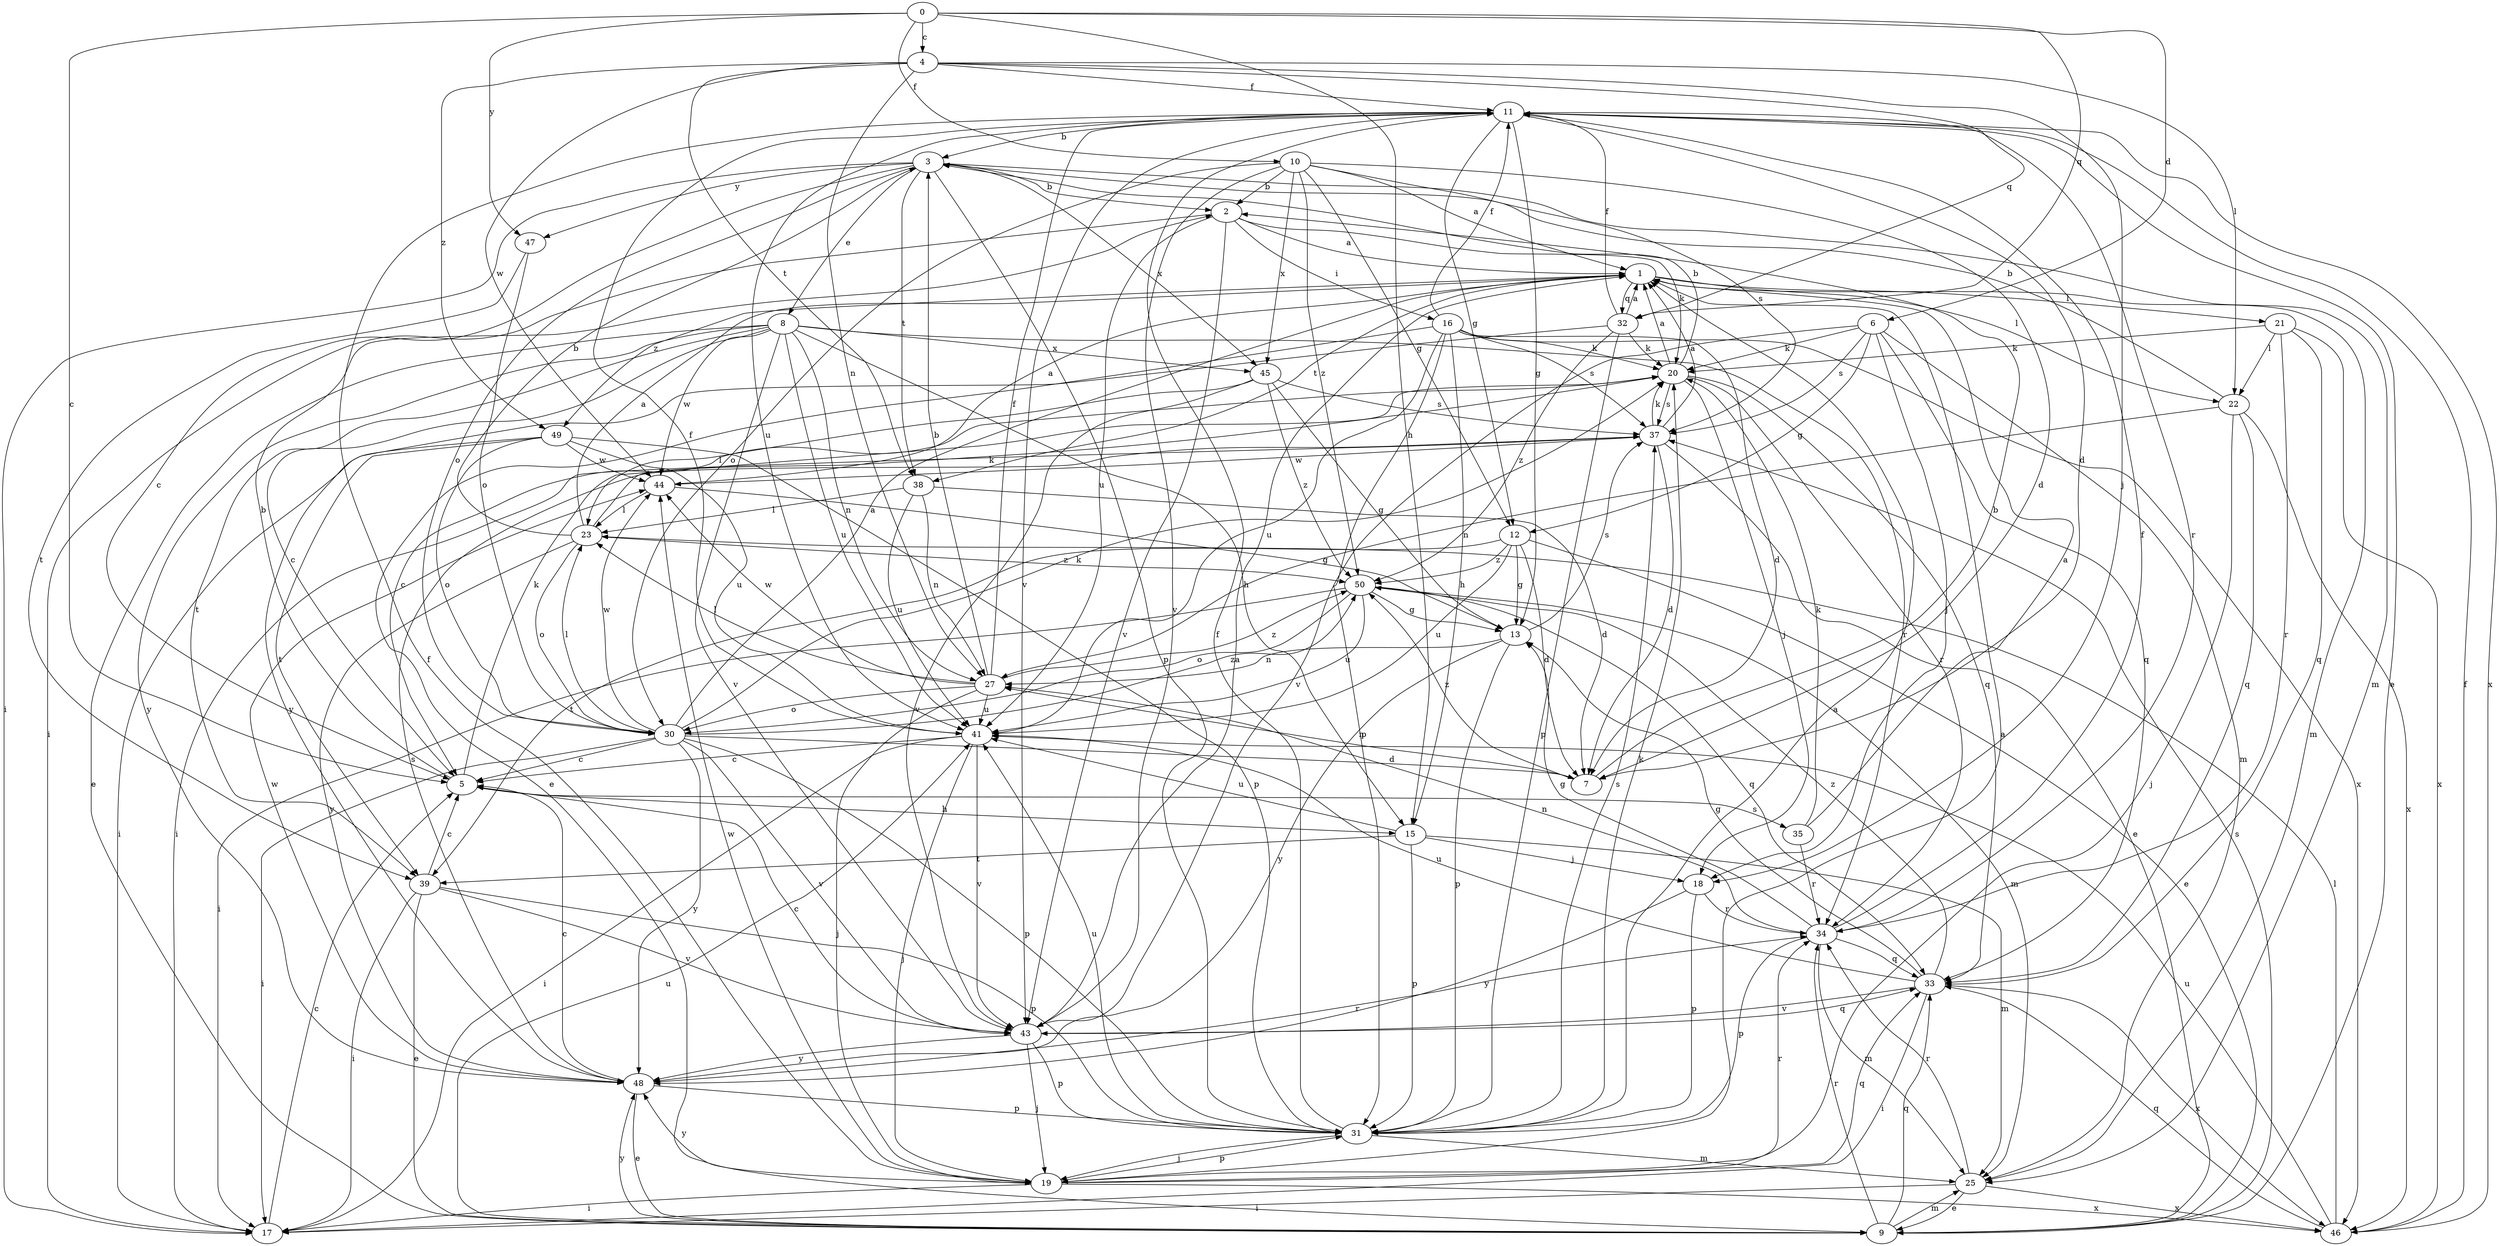 strict digraph  {
0;
1;
2;
3;
4;
5;
6;
7;
8;
9;
10;
11;
12;
13;
15;
16;
17;
18;
19;
20;
21;
22;
23;
25;
27;
30;
31;
32;
33;
34;
35;
37;
38;
39;
41;
43;
44;
45;
46;
47;
48;
49;
50;
0 -> 4  [label=c];
0 -> 5  [label=c];
0 -> 6  [label=d];
0 -> 10  [label=f];
0 -> 15  [label=h];
0 -> 32  [label=q];
0 -> 47  [label=y];
1 -> 21  [label=l];
1 -> 22  [label=l];
1 -> 25  [label=m];
1 -> 32  [label=q];
1 -> 38  [label=t];
1 -> 49  [label=z];
2 -> 1  [label=a];
2 -> 16  [label=i];
2 -> 17  [label=i];
2 -> 20  [label=k];
2 -> 41  [label=u];
2 -> 43  [label=v];
3 -> 2  [label=b];
3 -> 5  [label=c];
3 -> 8  [label=e];
3 -> 17  [label=i];
3 -> 25  [label=m];
3 -> 30  [label=o];
3 -> 31  [label=p];
3 -> 38  [label=t];
3 -> 45  [label=x];
3 -> 47  [label=y];
4 -> 11  [label=f];
4 -> 18  [label=j];
4 -> 22  [label=l];
4 -> 27  [label=n];
4 -> 32  [label=q];
4 -> 38  [label=t];
4 -> 44  [label=w];
4 -> 49  [label=z];
5 -> 2  [label=b];
5 -> 15  [label=h];
5 -> 20  [label=k];
5 -> 35  [label=s];
6 -> 12  [label=g];
6 -> 18  [label=j];
6 -> 20  [label=k];
6 -> 25  [label=m];
6 -> 33  [label=q];
6 -> 37  [label=s];
6 -> 43  [label=v];
7 -> 2  [label=b];
7 -> 27  [label=n];
7 -> 50  [label=z];
8 -> 5  [label=c];
8 -> 9  [label=e];
8 -> 15  [label=h];
8 -> 27  [label=n];
8 -> 34  [label=r];
8 -> 39  [label=t];
8 -> 41  [label=u];
8 -> 43  [label=v];
8 -> 44  [label=w];
8 -> 45  [label=x];
8 -> 48  [label=y];
9 -> 25  [label=m];
9 -> 33  [label=q];
9 -> 34  [label=r];
9 -> 37  [label=s];
9 -> 41  [label=u];
9 -> 48  [label=y];
10 -> 1  [label=a];
10 -> 2  [label=b];
10 -> 7  [label=d];
10 -> 12  [label=g];
10 -> 30  [label=o];
10 -> 37  [label=s];
10 -> 43  [label=v];
10 -> 45  [label=x];
10 -> 50  [label=z];
11 -> 3  [label=b];
11 -> 7  [label=d];
11 -> 9  [label=e];
11 -> 12  [label=g];
11 -> 13  [label=g];
11 -> 34  [label=r];
11 -> 41  [label=u];
11 -> 43  [label=v];
11 -> 46  [label=x];
12 -> 7  [label=d];
12 -> 9  [label=e];
12 -> 13  [label=g];
12 -> 39  [label=t];
12 -> 41  [label=u];
12 -> 50  [label=z];
13 -> 27  [label=n];
13 -> 31  [label=p];
13 -> 37  [label=s];
13 -> 48  [label=y];
15 -> 18  [label=j];
15 -> 25  [label=m];
15 -> 31  [label=p];
15 -> 39  [label=t];
15 -> 41  [label=u];
16 -> 7  [label=d];
16 -> 9  [label=e];
16 -> 11  [label=f];
16 -> 15  [label=h];
16 -> 20  [label=k];
16 -> 31  [label=p];
16 -> 37  [label=s];
16 -> 41  [label=u];
16 -> 46  [label=x];
17 -> 5  [label=c];
18 -> 31  [label=p];
18 -> 34  [label=r];
18 -> 48  [label=y];
19 -> 1  [label=a];
19 -> 11  [label=f];
19 -> 17  [label=i];
19 -> 31  [label=p];
19 -> 33  [label=q];
19 -> 34  [label=r];
19 -> 44  [label=w];
19 -> 46  [label=x];
19 -> 48  [label=y];
20 -> 1  [label=a];
20 -> 3  [label=b];
20 -> 5  [label=c];
20 -> 18  [label=j];
20 -> 33  [label=q];
20 -> 34  [label=r];
20 -> 37  [label=s];
21 -> 20  [label=k];
21 -> 22  [label=l];
21 -> 33  [label=q];
21 -> 34  [label=r];
21 -> 46  [label=x];
22 -> 3  [label=b];
22 -> 19  [label=j];
22 -> 27  [label=n];
22 -> 33  [label=q];
22 -> 46  [label=x];
23 -> 1  [label=a];
23 -> 3  [label=b];
23 -> 20  [label=k];
23 -> 30  [label=o];
23 -> 48  [label=y];
23 -> 50  [label=z];
25 -> 9  [label=e];
25 -> 17  [label=i];
25 -> 34  [label=r];
25 -> 46  [label=x];
27 -> 3  [label=b];
27 -> 11  [label=f];
27 -> 19  [label=j];
27 -> 23  [label=l];
27 -> 30  [label=o];
27 -> 41  [label=u];
27 -> 44  [label=w];
27 -> 50  [label=z];
30 -> 1  [label=a];
30 -> 5  [label=c];
30 -> 7  [label=d];
30 -> 17  [label=i];
30 -> 20  [label=k];
30 -> 23  [label=l];
30 -> 31  [label=p];
30 -> 43  [label=v];
30 -> 44  [label=w];
30 -> 48  [label=y];
30 -> 50  [label=z];
31 -> 1  [label=a];
31 -> 11  [label=f];
31 -> 19  [label=j];
31 -> 20  [label=k];
31 -> 25  [label=m];
31 -> 37  [label=s];
31 -> 41  [label=u];
32 -> 1  [label=a];
32 -> 11  [label=f];
32 -> 20  [label=k];
32 -> 31  [label=p];
32 -> 48  [label=y];
32 -> 50  [label=z];
33 -> 13  [label=g];
33 -> 17  [label=i];
33 -> 41  [label=u];
33 -> 43  [label=v];
33 -> 46  [label=x];
33 -> 50  [label=z];
34 -> 11  [label=f];
34 -> 13  [label=g];
34 -> 25  [label=m];
34 -> 27  [label=n];
34 -> 31  [label=p];
34 -> 33  [label=q];
35 -> 1  [label=a];
35 -> 20  [label=k];
35 -> 34  [label=r];
37 -> 1  [label=a];
37 -> 7  [label=d];
37 -> 9  [label=e];
37 -> 17  [label=i];
37 -> 20  [label=k];
37 -> 44  [label=w];
38 -> 7  [label=d];
38 -> 23  [label=l];
38 -> 27  [label=n];
38 -> 41  [label=u];
39 -> 5  [label=c];
39 -> 9  [label=e];
39 -> 17  [label=i];
39 -> 31  [label=p];
39 -> 43  [label=v];
41 -> 5  [label=c];
41 -> 11  [label=f];
41 -> 17  [label=i];
41 -> 19  [label=j];
41 -> 43  [label=v];
43 -> 1  [label=a];
43 -> 5  [label=c];
43 -> 19  [label=j];
43 -> 31  [label=p];
43 -> 33  [label=q];
43 -> 48  [label=y];
44 -> 1  [label=a];
44 -> 13  [label=g];
44 -> 23  [label=l];
45 -> 13  [label=g];
45 -> 23  [label=l];
45 -> 37  [label=s];
45 -> 43  [label=v];
45 -> 50  [label=z];
46 -> 11  [label=f];
46 -> 23  [label=l];
46 -> 33  [label=q];
46 -> 41  [label=u];
47 -> 30  [label=o];
47 -> 39  [label=t];
48 -> 5  [label=c];
48 -> 9  [label=e];
48 -> 31  [label=p];
48 -> 34  [label=r];
48 -> 37  [label=s];
48 -> 44  [label=w];
49 -> 17  [label=i];
49 -> 30  [label=o];
49 -> 31  [label=p];
49 -> 39  [label=t];
49 -> 41  [label=u];
49 -> 44  [label=w];
50 -> 13  [label=g];
50 -> 17  [label=i];
50 -> 25  [label=m];
50 -> 30  [label=o];
50 -> 33  [label=q];
50 -> 41  [label=u];
}
